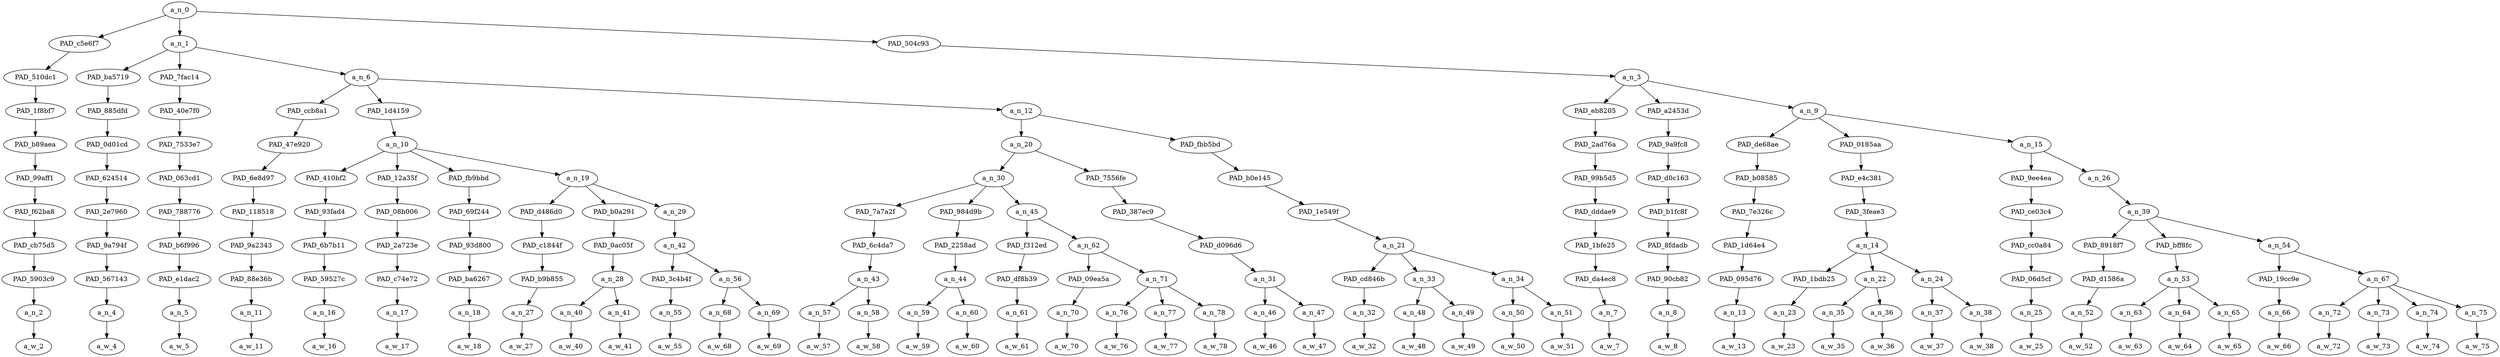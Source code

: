 strict digraph "" {
	a_n_0	[div_dir=1,
		index=0,
		level=10,
		pos="21.185956790123456,10!",
		text_span="[0, 1, 2, 3, 4, 5, 6, 7, 8, 9, 10, 11, 12, 13, 14, 15, 16, 17, 18, 19, 20, 21, 22, 23, 24, 25, 26, 27, 28, 29, 30, 31, 32, 33, 34, \
35, 36, 37, 38, 39, 40, 41, 42, 43, 44, 45, 46]",
		value=1.00000002];
	PAD_c5e6f7	[div_dir=-1,
		index=1,
		level=9,
		pos="28.0,9!",
		text_span="[28]",
		value=0.01497180];
	a_n_0 -> PAD_c5e6f7;
	a_n_1	[div_dir=1,
		index=0,
		level=9,
		pos="4.368055555555555,9!",
		text_span="[0, 1, 2, 3, 4, 5, 6, 7, 8, 9, 10, 11, 12, 13, 14, 15, 16, 17, 18, 19, 20, 21, 22, 23, 24, 25, 26, 27]",
		value=0.65736403];
	a_n_0 -> a_n_1;
	PAD_504c93	[div_dir=1,
		index=2,
		level=9,
		pos="31.189814814814813,9!",
		text_span="[29, 30, 31, 32, 33, 34, 35, 36, 37, 38, 39, 40, 41, 42, 43, 44, 45, 46]",
		value=0.32765324];
	a_n_0 -> PAD_504c93;
	PAD_510dc1	[div_dir=-1,
		index=3,
		level=8,
		pos="28.0,8!",
		text_span="[28]",
		value=0.01497180];
	PAD_c5e6f7 -> PAD_510dc1;
	PAD_1f8bf7	[div_dir=-1,
		index=5,
		level=7,
		pos="28.0,7!",
		text_span="[28]",
		value=0.01497180];
	PAD_510dc1 -> PAD_1f8bf7;
	PAD_b89aea	[div_dir=-1,
		index=6,
		level=6,
		pos="28.0,6!",
		text_span="[28]",
		value=0.01497180];
	PAD_1f8bf7 -> PAD_b89aea;
	PAD_99aff1	[div_dir=-1,
		index=10,
		level=5,
		pos="28.0,5!",
		text_span="[28]",
		value=0.01497180];
	PAD_b89aea -> PAD_99aff1;
	PAD_f62ba8	[div_dir=-1,
		index=14,
		level=4,
		pos="28.0,4!",
		text_span="[28]",
		value=0.01497180];
	PAD_99aff1 -> PAD_f62ba8;
	PAD_cb75d5	[div_dir=-1,
		index=15,
		level=3,
		pos="28.0,3!",
		text_span="[28]",
		value=0.01497180];
	PAD_f62ba8 -> PAD_cb75d5;
	PAD_5903c9	[div_dir=-1,
		index=19,
		level=2,
		pos="28.0,2!",
		text_span="[28]",
		value=0.01497180];
	PAD_cb75d5 -> PAD_5903c9;
	a_n_2	[div_dir=-1,
		index=28,
		level=1,
		pos="28.0,1!",
		text_span="[28]",
		value=0.01497180];
	PAD_5903c9 -> a_n_2;
	a_w_2	[div_dir=0,
		index=28,
		level=0,
		pos="28,0!",
		text_span="[28]",
		value=you1];
	a_n_2 -> a_w_2;
	PAD_ba5719	[div_dir=1,
		index=0,
		level=8,
		pos="0.0,8!",
		text_span="[0]",
		value=0.01703547];
	a_n_1 -> PAD_ba5719;
	PAD_7fac14	[div_dir=1,
		index=1,
		level=8,
		pos="1.0,8!",
		text_span="[1]",
		value=0.01848957];
	a_n_1 -> PAD_7fac14;
	a_n_6	[div_dir=1,
		index=2,
		level=8,
		pos="12.104166666666666,8!",
		text_span="[2, 3, 4, 5, 6, 7, 8, 9, 10, 11, 12, 13, 14, 15, 16, 17, 18, 19, 20, 21, 22, 23, 24, 25, 26, 27]",
		value=0.62182613];
	a_n_1 -> a_n_6;
	PAD_885dfd	[div_dir=1,
		index=0,
		level=7,
		pos="0.0,7!",
		text_span="[0]",
		value=0.01703547];
	PAD_ba5719 -> PAD_885dfd;
	PAD_0d01cd	[div_dir=1,
		index=0,
		level=6,
		pos="0.0,6!",
		text_span="[0]",
		value=0.01703547];
	PAD_885dfd -> PAD_0d01cd;
	PAD_624514	[div_dir=1,
		index=0,
		level=5,
		pos="0.0,5!",
		text_span="[0]",
		value=0.01703547];
	PAD_0d01cd -> PAD_624514;
	PAD_2e7960	[div_dir=1,
		index=0,
		level=4,
		pos="0.0,4!",
		text_span="[0]",
		value=0.01703547];
	PAD_624514 -> PAD_2e7960;
	PAD_9a794f	[div_dir=1,
		index=0,
		level=3,
		pos="0.0,3!",
		text_span="[0]",
		value=0.01703547];
	PAD_2e7960 -> PAD_9a794f;
	PAD_567143	[div_dir=1,
		index=0,
		level=2,
		pos="0.0,2!",
		text_span="[0]",
		value=0.01703547];
	PAD_9a794f -> PAD_567143;
	a_n_4	[div_dir=1,
		index=0,
		level=1,
		pos="0.0,1!",
		text_span="[0]",
		value=0.01703547];
	PAD_567143 -> a_n_4;
	a_w_4	[div_dir=0,
		index=0,
		level=0,
		pos="0,0!",
		text_span="[0]",
		value="<user>"];
	a_n_4 -> a_w_4;
	PAD_40e7f0	[div_dir=1,
		index=1,
		level=7,
		pos="1.0,7!",
		text_span="[1]",
		value=0.01848957];
	PAD_7fac14 -> PAD_40e7f0;
	PAD_7533e7	[div_dir=1,
		index=1,
		level=6,
		pos="1.0,6!",
		text_span="[1]",
		value=0.01848957];
	PAD_40e7f0 -> PAD_7533e7;
	PAD_063cd1	[div_dir=1,
		index=1,
		level=5,
		pos="1.0,5!",
		text_span="[1]",
		value=0.01848957];
	PAD_7533e7 -> PAD_063cd1;
	PAD_788776	[div_dir=1,
		index=1,
		level=4,
		pos="1.0,4!",
		text_span="[1]",
		value=0.01848957];
	PAD_063cd1 -> PAD_788776;
	PAD_b6f996	[div_dir=1,
		index=1,
		level=3,
		pos="1.0,3!",
		text_span="[1]",
		value=0.01848957];
	PAD_788776 -> PAD_b6f996;
	PAD_e1dac2	[div_dir=1,
		index=1,
		level=2,
		pos="1.0,2!",
		text_span="[1]",
		value=0.01848957];
	PAD_b6f996 -> PAD_e1dac2;
	a_n_5	[div_dir=1,
		index=1,
		level=1,
		pos="1.0,1!",
		text_span="[1]",
		value=0.01848957];
	PAD_e1dac2 -> a_n_5;
	a_w_5	[div_dir=0,
		index=1,
		level=0,
		pos="1,0!",
		text_span="[1]",
		value=why];
	a_n_5 -> a_w_5;
	PAD_ccb8a1	[div_dir=1,
		index=3,
		level=7,
		pos="11.0,7!",
		text_span="[11]",
		value=0.01365414];
	a_n_6 -> PAD_ccb8a1;
	PAD_1d4159	[div_dir=-1,
		index=2,
		level=7,
		pos="3.9375,7!",
		text_span="[2, 3, 4, 5, 6, 7, 8, 9, 10]",
		value=0.16871004];
	a_n_6 -> PAD_1d4159;
	a_n_12	[div_dir=1,
		index=4,
		level=7,
		pos="21.375,7!",
		text_span="[12, 13, 14, 15, 16, 17, 18, 19, 20, 21, 22, 23, 24, 25, 26, 27]",
		value=0.43945350];
	a_n_6 -> a_n_12;
	PAD_47e920	[div_dir=1,
		index=3,
		level=6,
		pos="11.0,6!",
		text_span="[11]",
		value=0.01365414];
	PAD_ccb8a1 -> PAD_47e920;
	PAD_6e8d97	[div_dir=1,
		index=6,
		level=5,
		pos="11.0,5!",
		text_span="[11]",
		value=0.01365414];
	PAD_47e920 -> PAD_6e8d97;
	PAD_118518	[div_dir=1,
		index=8,
		level=4,
		pos="11.0,4!",
		text_span="[11]",
		value=0.01365414];
	PAD_6e8d97 -> PAD_118518;
	PAD_9a2343	[div_dir=1,
		index=8,
		level=3,
		pos="11.0,3!",
		text_span="[11]",
		value=0.01365414];
	PAD_118518 -> PAD_9a2343;
	PAD_88e36b	[div_dir=1,
		index=9,
		level=2,
		pos="11.0,2!",
		text_span="[11]",
		value=0.01365414];
	PAD_9a2343 -> PAD_88e36b;
	a_n_11	[div_dir=1,
		index=11,
		level=1,
		pos="11.0,1!",
		text_span="[11]",
		value=0.01365414];
	PAD_88e36b -> a_n_11;
	a_w_11	[div_dir=0,
		index=11,
		level=0,
		pos="11,0!",
		text_span="[11]",
		value=and];
	a_n_11 -> a_w_11;
	a_n_10	[div_dir=-1,
		index=2,
		level=6,
		pos="3.9375,6!",
		text_span="[2, 3, 4, 5, 6, 7, 8, 9, 10]",
		value=0.16871004];
	PAD_1d4159 -> a_n_10;
	PAD_410bf2	[div_dir=-1,
		index=2,
		level=5,
		pos="2.0,5!",
		text_span="[2]",
		value=0.01312177];
	a_n_10 -> PAD_410bf2;
	PAD_12a35f	[div_dir=-1,
		index=3,
		level=5,
		pos="3.0,5!",
		text_span="[3]",
		value=0.01589709];
	a_n_10 -> PAD_12a35f;
	PAD_fb9bbd	[div_dir=1,
		index=4,
		level=5,
		pos="4.0,5!",
		text_span="[4]",
		value=0.01571666];
	a_n_10 -> PAD_fb9bbd;
	a_n_19	[div_dir=-1,
		index=5,
		level=5,
		pos="6.75,5!",
		text_span="[5, 6, 7, 8, 9, 10]",
		value=0.12389575];
	a_n_10 -> a_n_19;
	PAD_93fad4	[div_dir=-1,
		index=2,
		level=4,
		pos="2.0,4!",
		text_span="[2]",
		value=0.01312177];
	PAD_410bf2 -> PAD_93fad4;
	PAD_6b7b11	[div_dir=-1,
		index=2,
		level=3,
		pos="2.0,3!",
		text_span="[2]",
		value=0.01312177];
	PAD_93fad4 -> PAD_6b7b11;
	PAD_59527c	[div_dir=-1,
		index=2,
		level=2,
		pos="2.0,2!",
		text_span="[2]",
		value=0.01312177];
	PAD_6b7b11 -> PAD_59527c;
	a_n_16	[div_dir=-1,
		index=2,
		level=1,
		pos="2.0,1!",
		text_span="[2]",
		value=0.01312177];
	PAD_59527c -> a_n_16;
	a_w_16	[div_dir=0,
		index=2,
		level=0,
		pos="2,0!",
		text_span="[2]",
		value=would];
	a_n_16 -> a_w_16;
	PAD_08b006	[div_dir=-1,
		index=3,
		level=4,
		pos="3.0,4!",
		text_span="[3]",
		value=0.01589709];
	PAD_12a35f -> PAD_08b006;
	PAD_2a723e	[div_dir=-1,
		index=3,
		level=3,
		pos="3.0,3!",
		text_span="[3]",
		value=0.01589709];
	PAD_08b006 -> PAD_2a723e;
	PAD_c74e72	[div_dir=-1,
		index=3,
		level=2,
		pos="3.0,2!",
		text_span="[3]",
		value=0.01589709];
	PAD_2a723e -> PAD_c74e72;
	a_n_17	[div_dir=-1,
		index=3,
		level=1,
		pos="3.0,1!",
		text_span="[3]",
		value=0.01589709];
	PAD_c74e72 -> a_n_17;
	a_w_17	[div_dir=0,
		index=3,
		level=0,
		pos="3,0!",
		text_span="[3]",
		value=you];
	a_n_17 -> a_w_17;
	PAD_69f244	[div_dir=1,
		index=4,
		level=4,
		pos="4.0,4!",
		text_span="[4]",
		value=0.01571666];
	PAD_fb9bbd -> PAD_69f244;
	PAD_93d800	[div_dir=1,
		index=4,
		level=3,
		pos="4.0,3!",
		text_span="[4]",
		value=0.01571666];
	PAD_69f244 -> PAD_93d800;
	PAD_ba6267	[div_dir=1,
		index=4,
		level=2,
		pos="4.0,2!",
		text_span="[4]",
		value=0.01571666];
	PAD_93d800 -> PAD_ba6267;
	a_n_18	[div_dir=1,
		index=4,
		level=1,
		pos="4.0,1!",
		text_span="[4]",
		value=0.01571666];
	PAD_ba6267 -> a_n_18;
	a_w_18	[div_dir=0,
		index=4,
		level=0,
		pos="4,0!",
		text_span="[4]",
		value=automatically];
	a_n_18 -> a_w_18;
	PAD_d486d0	[div_dir=-1,
		index=5,
		level=4,
		pos="5.0,4!",
		text_span="[5]",
		value=0.01840257];
	a_n_19 -> PAD_d486d0;
	PAD_b0a291	[div_dir=-1,
		index=6,
		level=4,
		pos="6.5,4!",
		text_span="[6, 7]",
		value=0.02865868];
	a_n_19 -> PAD_b0a291;
	a_n_29	[div_dir=-1,
		index=7,
		level=4,
		pos="8.75,4!",
		text_span="[8, 9, 10]",
		value=0.07671960];
	a_n_19 -> a_n_29;
	PAD_c1844f	[div_dir=-1,
		index=5,
		level=3,
		pos="5.0,3!",
		text_span="[5]",
		value=0.01840257];
	PAD_d486d0 -> PAD_c1844f;
	PAD_b9b855	[div_dir=-1,
		index=5,
		level=2,
		pos="5.0,2!",
		text_span="[5]",
		value=0.01840257];
	PAD_c1844f -> PAD_b9b855;
	a_n_27	[div_dir=-1,
		index=5,
		level=1,
		pos="5.0,1!",
		text_span="[5]",
		value=0.01840257];
	PAD_b9b855 -> a_n_27;
	a_w_27	[div_dir=0,
		index=5,
		level=0,
		pos="5,0!",
		text_span="[5]",
		value=associate];
	a_n_27 -> a_w_27;
	PAD_0ac05f	[div_dir=-1,
		index=6,
		level=3,
		pos="6.5,3!",
		text_span="[6, 7]",
		value=0.02865868];
	PAD_b0a291 -> PAD_0ac05f;
	a_n_28	[div_dir=-1,
		index=6,
		level=2,
		pos="6.5,2!",
		text_span="[6, 7]",
		value=0.02865868];
	PAD_0ac05f -> a_n_28;
	a_n_40	[div_dir=-1,
		index=6,
		level=1,
		pos="6.0,1!",
		text_span="[6]",
		value=0.01411591];
	a_n_28 -> a_n_40;
	a_n_41	[div_dir=1,
		index=7,
		level=1,
		pos="7.0,1!",
		text_span="[7]",
		value=0.01447377];
	a_n_28 -> a_n_41;
	a_w_40	[div_dir=0,
		index=6,
		level=0,
		pos="6,0!",
		text_span="[6]",
		value=the];
	a_n_40 -> a_w_40;
	a_w_41	[div_dir=0,
		index=7,
		level=0,
		pos="7,0!",
		text_span="[7]",
		value=will];
	a_n_41 -> a_w_41;
	a_n_42	[div_dir=-1,
		index=7,
		level=3,
		pos="8.75,3!",
		text_span="[8, 9, 10]",
		value=0.07662719];
	a_n_29 -> a_n_42;
	PAD_3c4b4f	[div_dir=-1,
		index=7,
		level=2,
		pos="8.0,2!",
		text_span="[8]",
		value=0.01274961];
	a_n_42 -> PAD_3c4b4f;
	a_n_56	[div_dir=-1,
		index=8,
		level=2,
		pos="9.5,2!",
		text_span="[9, 10]",
		value=0.06378516];
	a_n_42 -> a_n_56;
	a_n_55	[div_dir=-1,
		index=8,
		level=1,
		pos="8.0,1!",
		text_span="[8]",
		value=0.01274961];
	PAD_3c4b4f -> a_n_55;
	a_w_55	[div_dir=0,
		index=8,
		level=0,
		pos="8,0!",
		text_span="[8]",
		value=to];
	a_n_55 -> a_w_55;
	a_n_68	[div_dir=1,
		index=9,
		level=1,
		pos="9.0,1!",
		text_span="[9]",
		value=0.02332086];
	a_n_56 -> a_n_68;
	a_n_69	[div_dir=-1,
		index=10,
		level=1,
		pos="10.0,1!",
		text_span="[10]",
		value=0.04038001];
	a_n_56 -> a_n_69;
	a_w_68	[div_dir=0,
		index=9,
		level=0,
		pos="9,0!",
		text_span="[9]",
		value=welcome];
	a_n_68 -> a_w_68;
	a_w_69	[div_dir=0,
		index=10,
		level=0,
		pos="10,0!",
		text_span="[10]",
		value=refugees];
	a_n_69 -> a_w_69;
	a_n_20	[div_dir=1,
		index=4,
		level=6,
		pos="18.083333333333332,6!",
		text_span="[12, 13, 14, 15, 16, 17, 18, 19, 20, 21, 22]",
		value=0.38289511];
	a_n_12 -> a_n_20;
	PAD_fbb5bd	[div_dir=1,
		index=5,
		level=6,
		pos="24.666666666666668,6!",
		text_span="[23, 24, 25, 26, 27]",
		value=0.05651034];
	a_n_12 -> PAD_fbb5bd;
	a_n_30	[div_dir=1,
		index=7,
		level=5,
		pos="14.666666666666666,5!",
		text_span="[12, 13, 14, 15, 16, 17, 18, 19, 20]",
		value=0.34980773];
	a_n_20 -> a_n_30;
	PAD_7556fe	[div_dir=-1,
		index=8,
		level=5,
		pos="21.5,5!",
		text_span="[21, 22]",
		value=0.03302983];
	a_n_20 -> PAD_7556fe;
	PAD_7a7a2f	[div_dir=1,
		index=9,
		level=4,
		pos="12.5,4!",
		text_span="[12, 13]",
		value=0.03059281];
	a_n_30 -> PAD_7a7a2f;
	PAD_984d9b	[div_dir=1,
		index=10,
		level=4,
		pos="14.5,4!",
		text_span="[14, 15]",
		value=0.04727043];
	a_n_30 -> PAD_984d9b;
	a_n_45	[div_dir=1,
		index=11,
		level=4,
		pos="17.0,4!",
		text_span="[16, 17, 18, 19, 20]",
		value=0.27186749];
	a_n_30 -> a_n_45;
	PAD_6c4da7	[div_dir=1,
		index=9,
		level=3,
		pos="12.5,3!",
		text_span="[12, 13]",
		value=0.03059281];
	PAD_7a7a2f -> PAD_6c4da7;
	a_n_43	[div_dir=1,
		index=10,
		level=2,
		pos="12.5,2!",
		text_span="[12, 13]",
		value=0.03059281];
	PAD_6c4da7 -> a_n_43;
	a_n_57	[div_dir=1,
		index=12,
		level=1,
		pos="12.0,1!",
		text_span="[12]",
		value=0.01123743];
	a_n_43 -> a_n_57;
	a_n_58	[div_dir=1,
		index=13,
		level=1,
		pos="13.0,1!",
		text_span="[13]",
		value=0.01931455];
	a_n_43 -> a_n_58;
	a_w_57	[div_dir=0,
		index=12,
		level=0,
		pos="12,0!",
		text_span="[12]",
		value=the1];
	a_n_57 -> a_w_57;
	a_w_58	[div_dir=0,
		index=13,
		level=0,
		pos="13,0!",
		text_span="[13]",
		value=indifference];
	a_n_58 -> a_w_58;
	PAD_2258ad	[div_dir=1,
		index=10,
		level=3,
		pos="14.5,3!",
		text_span="[14, 15]",
		value=0.04727043];
	PAD_984d9b -> PAD_2258ad;
	a_n_44	[div_dir=1,
		index=11,
		level=2,
		pos="14.5,2!",
		text_span="[14, 15]",
		value=0.04727043];
	PAD_2258ad -> a_n_44;
	a_n_59	[div_dir=1,
		index=14,
		level=1,
		pos="14.0,1!",
		text_span="[14]",
		value=0.01333434];
	a_n_44 -> a_n_59;
	a_n_60	[div_dir=1,
		index=15,
		level=1,
		pos="15.0,1!",
		text_span="[15]",
		value=0.03386309];
	a_n_44 -> a_n_60;
	a_w_59	[div_dir=0,
		index=14,
		level=0,
		pos="14,0!",
		text_span="[14]",
		value=to1];
	a_n_59 -> a_w_59;
	a_w_60	[div_dir=0,
		index=15,
		level=0,
		pos="15,0!",
		text_span="[15]",
		value=rape];
	a_n_60 -> a_w_60;
	PAD_f312ed	[div_dir=1,
		index=11,
		level=3,
		pos="16.0,3!",
		text_span="[16]",
		value=0.01891406];
	a_n_45 -> PAD_f312ed;
	a_n_62	[div_dir=1,
		index=12,
		level=3,
		pos="18.0,3!",
		text_span="[17, 18, 19, 20]",
		value=0.25291895];
	a_n_45 -> a_n_62;
	PAD_df8b39	[div_dir=1,
		index=12,
		level=2,
		pos="16.0,2!",
		text_span="[16]",
		value=0.01891406];
	PAD_f312ed -> PAD_df8b39;
	a_n_61	[div_dir=1,
		index=16,
		level=1,
		pos="16.0,1!",
		text_span="[16]",
		value=0.01891406];
	PAD_df8b39 -> a_n_61;
	a_w_61	[div_dir=0,
		index=16,
		level=0,
		pos="16,0!",
		text_span="[16]",
		value=outside];
	a_n_61 -> a_w_61;
	PAD_09ea5a	[div_dir=-1,
		index=13,
		level=2,
		pos="17.0,2!",
		text_span="[17]",
		value=0.01723439];
	a_n_62 -> PAD_09ea5a;
	a_n_71	[div_dir=1,
		index=14,
		level=2,
		pos="19.0,2!",
		text_span="[18, 19, 20]",
		value=0.23566706];
	a_n_62 -> a_n_71;
	a_n_70	[div_dir=-1,
		index=17,
		level=1,
		pos="17.0,1!",
		text_span="[17]",
		value=0.01723439];
	PAD_09ea5a -> a_n_70;
	a_w_70	[div_dir=0,
		index=17,
		level=0,
		pos="17,0!",
		text_span="[17]",
		value=of];
	a_n_70 -> a_w_70;
	a_n_76	[div_dir=1,
		index=18,
		level=1,
		pos="18.0,1!",
		text_span="[18]",
		value=0.03409015];
	a_n_71 -> a_n_76;
	a_n_77	[div_dir=1,
		index=19,
		level=1,
		pos="19.0,1!",
		text_span="[19]",
		value=0.17069141];
	a_n_71 -> a_n_77;
	a_n_78	[div_dir=-1,
		index=20,
		level=1,
		pos="20.0,1!",
		text_span="[20]",
		value=0.03086116];
	a_n_71 -> a_n_78;
	a_w_76	[div_dir=0,
		index=18,
		level=0,
		pos="18,0!",
		text_span="[18]",
		value=your];
	a_n_76 -> a_w_76;
	a_w_77	[div_dir=0,
		index=19,
		level=0,
		pos="19,0!",
		text_span="[19]",
		value=dogmatic];
	a_n_77 -> a_w_77;
	a_w_78	[div_dir=0,
		index=20,
		level=0,
		pos="20,0!",
		text_span="[20]",
		value=juice];
	a_n_78 -> a_w_78;
	PAD_387ec9	[div_dir=-1,
		index=12,
		level=4,
		pos="21.5,4!",
		text_span="[21, 22]",
		value=0.03302983];
	PAD_7556fe -> PAD_387ec9;
	PAD_d096d6	[div_dir=-1,
		index=13,
		level=3,
		pos="21.5,3!",
		text_span="[21, 22]",
		value=0.03302983];
	PAD_387ec9 -> PAD_d096d6;
	a_n_31	[div_dir=-1,
		index=15,
		level=2,
		pos="21.5,2!",
		text_span="[21, 22]",
		value=0.03302983];
	PAD_d096d6 -> a_n_31;
	a_n_46	[div_dir=1,
		index=21,
		level=1,
		pos="21.0,1!",
		text_span="[21]",
		value=0.01554985];
	a_n_31 -> a_n_46;
	a_n_47	[div_dir=-1,
		index=22,
		level=1,
		pos="22.0,1!",
		text_span="[22]",
		value=0.01744611];
	a_n_31 -> a_n_47;
	a_w_46	[div_dir=0,
		index=21,
		level=0,
		pos="21,0!",
		text_span="[21]",
		value=this];
	a_n_46 -> a_w_46;
	a_w_47	[div_dir=0,
		index=22,
		level=0,
		pos="22,0!",
		text_span="[22]",
		value=correlation];
	a_n_47 -> a_w_47;
	PAD_b0e145	[div_dir=1,
		index=9,
		level=5,
		pos="24.666666666666668,5!",
		text_span="[23, 24, 25, 26, 27]",
		value=0.05651034];
	PAD_fbb5bd -> PAD_b0e145;
	PAD_1e549f	[div_dir=1,
		index=13,
		level=4,
		pos="24.666666666666668,4!",
		text_span="[23, 24, 25, 26, 27]",
		value=0.05651034];
	PAD_b0e145 -> PAD_1e549f;
	a_n_21	[div_dir=1,
		index=14,
		level=3,
		pos="24.666666666666668,3!",
		text_span="[23, 24, 25, 26, 27]",
		value=0.05651034];
	PAD_1e549f -> a_n_21;
	PAD_cd846b	[div_dir=-1,
		index=16,
		level=2,
		pos="23.0,2!",
		text_span="[23]",
		value=0.01079628];
	a_n_21 -> PAD_cd846b;
	a_n_33	[div_dir=1,
		index=17,
		level=2,
		pos="24.5,2!",
		text_span="[24, 25]",
		value=0.02254548];
	a_n_21 -> a_n_33;
	a_n_34	[div_dir=-1,
		index=18,
		level=2,
		pos="26.5,2!",
		text_span="[26, 27]",
		value=0.02316801];
	a_n_21 -> a_n_34;
	a_n_32	[div_dir=-1,
		index=23,
		level=1,
		pos="23.0,1!",
		text_span="[23]",
		value=0.01079628];
	PAD_cd846b -> a_n_32;
	a_w_32	[div_dir=0,
		index=23,
		level=0,
		pos="23,0!",
		text_span="[23]",
		value=makes];
	a_n_32 -> a_w_32;
	a_n_48	[div_dir=1,
		index=24,
		level=1,
		pos="24.0,1!",
		text_span="[24]",
		value=0.00984498];
	a_n_33 -> a_n_48;
	a_n_49	[div_dir=1,
		index=25,
		level=1,
		pos="25.0,1!",
		text_span="[25]",
		value=0.01268609];
	a_n_33 -> a_n_49;
	a_w_48	[div_dir=0,
		index=24,
		level=0,
		pos="24,0!",
		text_span="[24]",
		value=no];
	a_n_48 -> a_w_48;
	a_w_49	[div_dir=0,
		index=25,
		level=0,
		pos="25,0!",
		text_span="[25]",
		value=sense];
	a_n_49 -> a_w_49;
	a_n_50	[div_dir=1,
		index=26,
		level=1,
		pos="26.0,1!",
		text_span="[26]",
		value=0.01116938];
	a_n_34 -> a_n_50;
	a_n_51	[div_dir=-1,
		index=27,
		level=1,
		pos="27.0,1!",
		text_span="[27]",
		value=0.01198910];
	a_n_34 -> a_n_51;
	a_w_50	[div_dir=0,
		index=26,
		level=0,
		pos="26,0!",
		text_span="[26]",
		value=at];
	a_n_50 -> a_w_50;
	a_w_51	[div_dir=0,
		index=27,
		level=0,
		pos="27,0!",
		text_span="[27]",
		value=all];
	a_n_51 -> a_w_51;
	a_n_3	[div_dir=1,
		index=4,
		level=8,
		pos="31.189814814814813,8!",
		text_span="[29, 30, 31, 32, 33, 34, 35, 36, 37, 38, 39, 40, 41, 42, 43, 44, 45, 46]",
		value=0.32765324];
	PAD_504c93 -> a_n_3;
	PAD_eb8205	[div_dir=-1,
		index=6,
		level=7,
		pos="29.0,7!",
		text_span="[29]",
		value=0.01157295];
	a_n_3 -> PAD_eb8205;
	PAD_a2453d	[div_dir=1,
		index=7,
		level=7,
		pos="30.0,7!",
		text_span="[30]",
		value=0.01097135];
	a_n_3 -> PAD_a2453d;
	a_n_9	[div_dir=1,
		index=8,
		level=7,
		pos="34.56944444444444,7!",
		text_span="[31, 32, 33, 34, 35, 36, 37, 38, 39, 40, 41, 42, 43, 44, 45, 46]",
		value=0.30508303];
	a_n_3 -> a_n_9;
	PAD_2ad76a	[div_dir=-1,
		index=7,
		level=6,
		pos="29.0,6!",
		text_span="[29]",
		value=0.01157295];
	PAD_eb8205 -> PAD_2ad76a;
	PAD_99b5d5	[div_dir=-1,
		index=11,
		level=5,
		pos="29.0,5!",
		text_span="[29]",
		value=0.01157295];
	PAD_2ad76a -> PAD_99b5d5;
	PAD_dddae9	[div_dir=-1,
		index=15,
		level=4,
		pos="29.0,4!",
		text_span="[29]",
		value=0.01157295];
	PAD_99b5d5 -> PAD_dddae9;
	PAD_1bfe25	[div_dir=-1,
		index=16,
		level=3,
		pos="29.0,3!",
		text_span="[29]",
		value=0.01157295];
	PAD_dddae9 -> PAD_1bfe25;
	PAD_da4ec8	[div_dir=-1,
		index=20,
		level=2,
		pos="29.0,2!",
		text_span="[29]",
		value=0.01157295];
	PAD_1bfe25 -> PAD_da4ec8;
	a_n_7	[div_dir=-1,
		index=29,
		level=1,
		pos="29.0,1!",
		text_span="[29]",
		value=0.01157295];
	PAD_da4ec8 -> a_n_7;
	a_w_7	[div_dir=0,
		index=29,
		level=0,
		pos="29,0!",
		text_span="[29]",
		value=are];
	a_n_7 -> a_w_7;
	PAD_9a9fc8	[div_dir=1,
		index=8,
		level=6,
		pos="30.0,6!",
		text_span="[30]",
		value=0.01097135];
	PAD_a2453d -> PAD_9a9fc8;
	PAD_d0c163	[div_dir=1,
		index=12,
		level=5,
		pos="30.0,5!",
		text_span="[30]",
		value=0.01097135];
	PAD_9a9fc8 -> PAD_d0c163;
	PAD_b1fc8f	[div_dir=1,
		index=16,
		level=4,
		pos="30.0,4!",
		text_span="[30]",
		value=0.01097135];
	PAD_d0c163 -> PAD_b1fc8f;
	PAD_8fdadb	[div_dir=1,
		index=17,
		level=3,
		pos="30.0,3!",
		text_span="[30]",
		value=0.01097135];
	PAD_b1fc8f -> PAD_8fdadb;
	PAD_90cb82	[div_dir=1,
		index=21,
		level=2,
		pos="30.0,2!",
		text_span="[30]",
		value=0.01097135];
	PAD_8fdadb -> PAD_90cb82;
	a_n_8	[div_dir=1,
		index=30,
		level=1,
		pos="30.0,1!",
		text_span="[30]",
		value=0.01097135];
	PAD_90cb82 -> a_n_8;
	a_w_8	[div_dir=0,
		index=30,
		level=0,
		pos="30,0!",
		text_span="[30]",
		value=only];
	a_n_8 -> a_w_8;
	PAD_de68ae	[div_dir=1,
		index=9,
		level=6,
		pos="31.0,6!",
		text_span="[31]",
		value=0.01267121];
	a_n_9 -> PAD_de68ae;
	PAD_0185aa	[div_dir=1,
		index=10,
		level=6,
		pos="34.0,6!",
		text_span="[32, 33, 34, 35, 36]",
		value=0.10479293];
	a_n_9 -> PAD_0185aa;
	a_n_15	[div_dir=1,
		index=11,
		level=6,
		pos="38.70833333333333,6!",
		text_span="[37, 38, 39, 40, 41, 42, 43, 44, 45, 46]",
		value=0.18758952];
	a_n_9 -> a_n_15;
	PAD_b08585	[div_dir=1,
		index=13,
		level=5,
		pos="31.0,5!",
		text_span="[31]",
		value=0.01267121];
	PAD_de68ae -> PAD_b08585;
	PAD_7e326c	[div_dir=1,
		index=17,
		level=4,
		pos="31.0,4!",
		text_span="[31]",
		value=0.01267121];
	PAD_b08585 -> PAD_7e326c;
	PAD_1d64e4	[div_dir=1,
		index=18,
		level=3,
		pos="31.0,3!",
		text_span="[31]",
		value=0.01267121];
	PAD_7e326c -> PAD_1d64e4;
	PAD_095d76	[div_dir=1,
		index=22,
		level=2,
		pos="31.0,2!",
		text_span="[31]",
		value=0.01267121];
	PAD_1d64e4 -> PAD_095d76;
	a_n_13	[div_dir=1,
		index=31,
		level=1,
		pos="31.0,1!",
		text_span="[31]",
		value=0.01267121];
	PAD_095d76 -> a_n_13;
	a_w_13	[div_dir=0,
		index=31,
		level=0,
		pos="31,0!",
		text_span="[31]",
		value=showing];
	a_n_13 -> a_w_13;
	PAD_e4c381	[div_dir=1,
		index=14,
		level=5,
		pos="34.0,5!",
		text_span="[32, 33, 34, 35, 36]",
		value=0.10479293];
	PAD_0185aa -> PAD_e4c381;
	PAD_3feae3	[div_dir=1,
		index=18,
		level=4,
		pos="34.0,4!",
		text_span="[32, 33, 34, 35, 36]",
		value=0.10479293];
	PAD_e4c381 -> PAD_3feae3;
	a_n_14	[div_dir=1,
		index=19,
		level=3,
		pos="34.0,3!",
		text_span="[32, 33, 34, 35, 36]",
		value=0.10479293];
	PAD_3feae3 -> a_n_14;
	PAD_1bdb25	[div_dir=1,
		index=24,
		level=2,
		pos="34.0,2!",
		text_span="[34]",
		value=0.01035892];
	a_n_14 -> PAD_1bdb25;
	a_n_22	[div_dir=-1,
		index=23,
		level=2,
		pos="32.5,2!",
		text_span="[32, 33]",
		value=0.05653108];
	a_n_14 -> a_n_22;
	a_n_24	[div_dir=1,
		index=25,
		level=2,
		pos="35.5,2!",
		text_span="[35, 36]",
		value=0.03789597];
	a_n_14 -> a_n_24;
	a_n_23	[div_dir=1,
		index=34,
		level=1,
		pos="34.0,1!",
		text_span="[34]",
		value=0.01035892];
	PAD_1bdb25 -> a_n_23;
	a_w_23	[div_dir=0,
		index=34,
		level=0,
		pos="34,0!",
		text_span="[34]",
		value=and1];
	a_n_23 -> a_w_23;
	a_n_35	[div_dir=-1,
		index=32,
		level=1,
		pos="32.0,1!",
		text_span="[32]",
		value=0.01175177];
	a_n_22 -> a_n_35;
	a_n_36	[div_dir=1,
		index=33,
		level=1,
		pos="33.0,1!",
		text_span="[33]",
		value=0.04476451];
	a_n_22 -> a_n_36;
	a_w_35	[div_dir=0,
		index=32,
		level=0,
		pos="32,0!",
		text_span="[32]",
		value=your1];
	a_n_35 -> a_w_35;
	a_w_36	[div_dir=0,
		index=33,
		level=0,
		pos="33,0!",
		text_span="[33]",
		value=preconceptions];
	a_n_36 -> a_w_36;
	a_n_37	[div_dir=1,
		index=35,
		level=1,
		pos="35.0,1!",
		text_span="[35]",
		value=0.01270061];
	a_n_24 -> a_n_37;
	a_n_38	[div_dir=1,
		index=36,
		level=1,
		pos="36.0,1!",
		text_span="[36]",
		value=0.02517272];
	a_n_24 -> a_n_38;
	a_w_37	[div_dir=0,
		index=35,
		level=0,
		pos="35,0!",
		text_span="[35]",
		value=small];
	a_n_37 -> a_w_37;
	a_w_38	[div_dir=0,
		index=36,
		level=0,
		pos="36,0!",
		text_span="[36]",
		value=mindedness];
	a_n_38 -> a_w_38;
	PAD_9ee4ea	[div_dir=1,
		index=15,
		level=5,
		pos="37.0,5!",
		text_span="[37]",
		value=0.01032757];
	a_n_15 -> PAD_9ee4ea;
	a_n_26	[div_dir=1,
		index=16,
		level=5,
		pos="40.416666666666664,5!",
		text_span="[38, 39, 40, 41, 42, 43, 44, 45, 46]",
		value=0.17723606];
	a_n_15 -> a_n_26;
	PAD_ce03c4	[div_dir=1,
		index=19,
		level=4,
		pos="37.0,4!",
		text_span="[37]",
		value=0.01032757];
	PAD_9ee4ea -> PAD_ce03c4;
	PAD_cc0a84	[div_dir=1,
		index=20,
		level=3,
		pos="37.0,3!",
		text_span="[37]",
		value=0.01032757];
	PAD_ce03c4 -> PAD_cc0a84;
	PAD_06d5cf	[div_dir=1,
		index=26,
		level=2,
		pos="37.0,2!",
		text_span="[37]",
		value=0.01032757];
	PAD_cc0a84 -> PAD_06d5cf;
	a_n_25	[div_dir=1,
		index=37,
		level=1,
		pos="37.0,1!",
		text_span="[37]",
		value=0.01032757];
	PAD_06d5cf -> a_n_25;
	a_w_25	[div_dir=0,
		index=37,
		level=0,
		pos="37,0!",
		text_span="[37]",
		value=by];
	a_n_25 -> a_w_25;
	a_n_39	[div_dir=1,
		index=20,
		level=4,
		pos="40.416666666666664,4!",
		text_span="[38, 39, 40, 41, 42, 43, 44, 45, 46]",
		value=0.17721162];
	a_n_26 -> a_n_39;
	PAD_8918f7	[div_dir=1,
		index=21,
		level=3,
		pos="38.0,3!",
		text_span="[38]",
		value=0.01190675];
	a_n_39 -> PAD_8918f7;
	PAD_bff8fc	[div_dir=-1,
		index=22,
		level=3,
		pos="40.0,3!",
		text_span="[39, 40, 41]",
		value=0.05501355];
	a_n_39 -> PAD_bff8fc;
	a_n_54	[div_dir=1,
		index=23,
		level=3,
		pos="43.25,3!",
		text_span="[42, 43, 44, 45, 46]",
		value=0.11026688];
	a_n_39 -> a_n_54;
	PAD_d1586a	[div_dir=1,
		index=27,
		level=2,
		pos="38.0,2!",
		text_span="[38]",
		value=0.01190675];
	PAD_8918f7 -> PAD_d1586a;
	a_n_52	[div_dir=1,
		index=38,
		level=1,
		pos="38.0,1!",
		text_span="[38]",
		value=0.01190675];
	PAD_d1586a -> a_n_52;
	a_w_52	[div_dir=0,
		index=38,
		level=0,
		pos="38,0!",
		text_span="[38]",
		value=bringing];
	a_n_52 -> a_w_52;
	a_n_53	[div_dir=-1,
		index=28,
		level=2,
		pos="40.0,2!",
		text_span="[39, 40, 41]",
		value=0.05501355];
	PAD_bff8fc -> a_n_53;
	a_n_63	[div_dir=1,
		index=39,
		level=1,
		pos="39.0,1!",
		text_span="[39]",
		value=0.01212942];
	a_n_53 -> a_n_63;
	a_n_64	[div_dir=-1,
		index=40,
		level=1,
		pos="40.0,1!",
		text_span="[40]",
		value=0.02636156];
	a_n_53 -> a_n_64;
	a_n_65	[div_dir=1,
		index=41,
		level=1,
		pos="41.0,1!",
		text_span="[41]",
		value=0.01651488];
	a_n_53 -> a_n_65;
	a_w_63	[div_dir=0,
		index=39,
		level=0,
		pos="39,0!",
		text_span="[39]",
		value=the2];
	a_n_63 -> a_w_63;
	a_w_64	[div_dir=0,
		index=40,
		level=0,
		pos="40,0!",
		text_span="[40]",
		value=refugee];
	a_n_64 -> a_w_64;
	a_w_65	[div_dir=0,
		index=41,
		level=0,
		pos="41,0!",
		text_span="[41]",
		value=issue];
	a_n_65 -> a_w_65;
	PAD_19cc9e	[div_dir=-1,
		index=29,
		level=2,
		pos="42.0,2!",
		text_span="[42]",
		value=0.01227010];
	a_n_54 -> PAD_19cc9e;
	a_n_67	[div_dir=1,
		index=30,
		level=2,
		pos="44.5,2!",
		text_span="[43, 44, 45, 46]",
		value=0.09798810];
	a_n_54 -> a_n_67;
	a_n_66	[div_dir=-1,
		index=42,
		level=1,
		pos="42.0,1!",
		text_span="[42]",
		value=0.01227010];
	PAD_19cc9e -> a_n_66;
	a_w_66	[div_dir=0,
		index=42,
		level=0,
		pos="42,0!",
		text_span="[42]",
		value=on];
	a_n_66 -> a_w_66;
	a_n_72	[div_dir=1,
		index=43,
		level=1,
		pos="43.0,1!",
		text_span="[43]",
		value=0.01330039];
	a_n_67 -> a_n_72;
	a_n_73	[div_dir=1,
		index=44,
		level=1,
		pos="44.0,1!",
		text_span="[44]",
		value=0.02262461];
	a_n_67 -> a_n_73;
	a_n_74	[div_dir=1,
		index=45,
		level=1,
		pos="45.0,1!",
		text_span="[45]",
		value=0.03493729];
	a_n_67 -> a_n_74;
	a_n_75	[div_dir=-1,
		index=46,
		level=1,
		pos="46.0,1!",
		text_span="[46]",
		value=0.02709605];
	a_n_67 -> a_n_75;
	a_w_72	[div_dir=0,
		index=43,
		level=0,
		pos="43,0!",
		text_span="[43]",
		value=a];
	a_n_72 -> a_w_72;
	a_w_73	[div_dir=0,
		index=44,
		level=0,
		pos="44,0!",
		text_span="[44]",
		value=false];
	a_n_73 -> a_w_73;
	a_w_74	[div_dir=0,
		index=45,
		level=0,
		pos="45,0!",
		text_span="[45]",
		value=rape1];
	a_n_74 -> a_w_74;
	a_w_75	[div_dir=0,
		index=46,
		level=0,
		pos="46,0!",
		text_span="[46]",
		value=topic];
	a_n_75 -> a_w_75;
}
